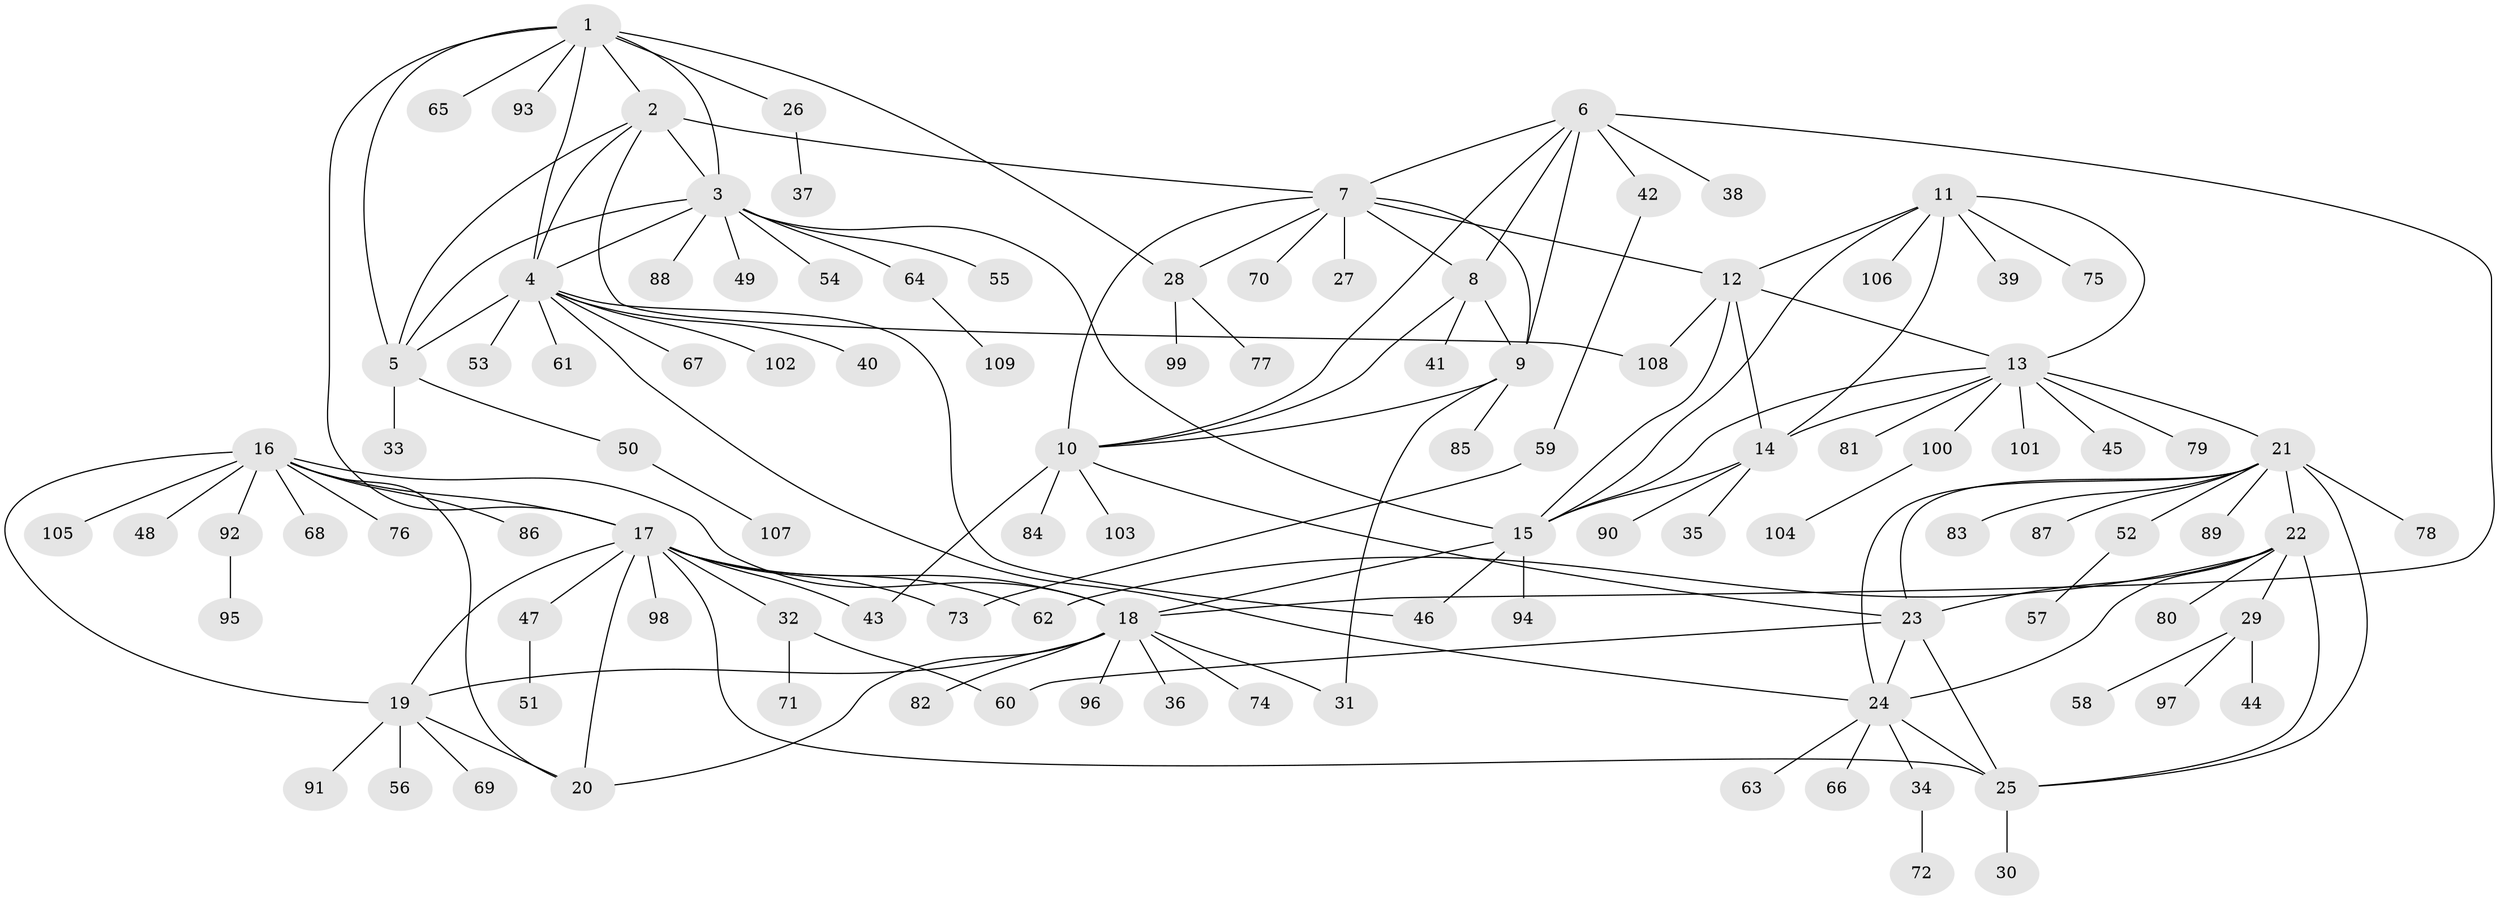 // Generated by graph-tools (version 1.1) at 2025/15/03/09/25 04:15:47]
// undirected, 109 vertices, 152 edges
graph export_dot {
graph [start="1"]
  node [color=gray90,style=filled];
  1;
  2;
  3;
  4;
  5;
  6;
  7;
  8;
  9;
  10;
  11;
  12;
  13;
  14;
  15;
  16;
  17;
  18;
  19;
  20;
  21;
  22;
  23;
  24;
  25;
  26;
  27;
  28;
  29;
  30;
  31;
  32;
  33;
  34;
  35;
  36;
  37;
  38;
  39;
  40;
  41;
  42;
  43;
  44;
  45;
  46;
  47;
  48;
  49;
  50;
  51;
  52;
  53;
  54;
  55;
  56;
  57;
  58;
  59;
  60;
  61;
  62;
  63;
  64;
  65;
  66;
  67;
  68;
  69;
  70;
  71;
  72;
  73;
  74;
  75;
  76;
  77;
  78;
  79;
  80;
  81;
  82;
  83;
  84;
  85;
  86;
  87;
  88;
  89;
  90;
  91;
  92;
  93;
  94;
  95;
  96;
  97;
  98;
  99;
  100;
  101;
  102;
  103;
  104;
  105;
  106;
  107;
  108;
  109;
  1 -- 2;
  1 -- 3;
  1 -- 4;
  1 -- 5;
  1 -- 17;
  1 -- 26;
  1 -- 28;
  1 -- 65;
  1 -- 93;
  2 -- 3;
  2 -- 4;
  2 -- 5;
  2 -- 7;
  2 -- 108;
  3 -- 4;
  3 -- 5;
  3 -- 15;
  3 -- 49;
  3 -- 54;
  3 -- 55;
  3 -- 64;
  3 -- 88;
  4 -- 5;
  4 -- 24;
  4 -- 40;
  4 -- 46;
  4 -- 53;
  4 -- 61;
  4 -- 67;
  4 -- 102;
  5 -- 33;
  5 -- 50;
  6 -- 7;
  6 -- 8;
  6 -- 9;
  6 -- 10;
  6 -- 18;
  6 -- 38;
  6 -- 42;
  7 -- 8;
  7 -- 9;
  7 -- 10;
  7 -- 12;
  7 -- 27;
  7 -- 28;
  7 -- 70;
  8 -- 9;
  8 -- 10;
  8 -- 41;
  9 -- 10;
  9 -- 31;
  9 -- 85;
  10 -- 23;
  10 -- 43;
  10 -- 84;
  10 -- 103;
  11 -- 12;
  11 -- 13;
  11 -- 14;
  11 -- 15;
  11 -- 39;
  11 -- 75;
  11 -- 106;
  12 -- 13;
  12 -- 14;
  12 -- 15;
  12 -- 108;
  13 -- 14;
  13 -- 15;
  13 -- 21;
  13 -- 45;
  13 -- 79;
  13 -- 81;
  13 -- 100;
  13 -- 101;
  14 -- 15;
  14 -- 35;
  14 -- 90;
  15 -- 18;
  15 -- 46;
  15 -- 94;
  16 -- 17;
  16 -- 18;
  16 -- 19;
  16 -- 20;
  16 -- 48;
  16 -- 68;
  16 -- 76;
  16 -- 86;
  16 -- 92;
  16 -- 105;
  17 -- 18;
  17 -- 19;
  17 -- 20;
  17 -- 25;
  17 -- 32;
  17 -- 43;
  17 -- 47;
  17 -- 62;
  17 -- 73;
  17 -- 98;
  18 -- 19;
  18 -- 20;
  18 -- 31;
  18 -- 36;
  18 -- 74;
  18 -- 82;
  18 -- 96;
  19 -- 20;
  19 -- 56;
  19 -- 69;
  19 -- 91;
  21 -- 22;
  21 -- 23;
  21 -- 24;
  21 -- 25;
  21 -- 52;
  21 -- 78;
  21 -- 83;
  21 -- 87;
  21 -- 89;
  22 -- 23;
  22 -- 24;
  22 -- 25;
  22 -- 29;
  22 -- 62;
  22 -- 80;
  23 -- 24;
  23 -- 25;
  23 -- 60;
  24 -- 25;
  24 -- 34;
  24 -- 63;
  24 -- 66;
  25 -- 30;
  26 -- 37;
  28 -- 77;
  28 -- 99;
  29 -- 44;
  29 -- 58;
  29 -- 97;
  32 -- 60;
  32 -- 71;
  34 -- 72;
  42 -- 59;
  47 -- 51;
  50 -- 107;
  52 -- 57;
  59 -- 73;
  64 -- 109;
  92 -- 95;
  100 -- 104;
}
